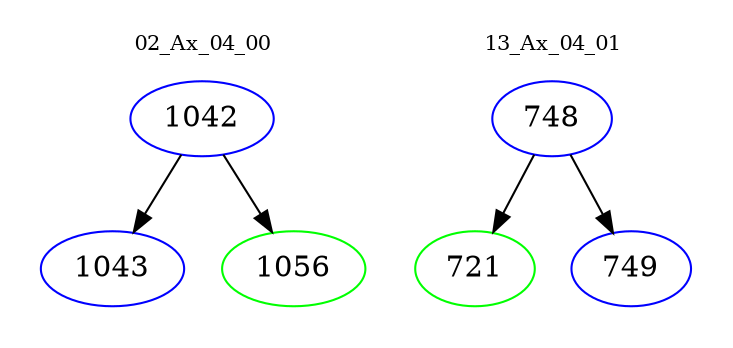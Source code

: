 digraph{
subgraph cluster_0 {
color = white
label = "02_Ax_04_00";
fontsize=10;
T0_1042 [label="1042", color="blue"]
T0_1042 -> T0_1043 [color="black"]
T0_1043 [label="1043", color="blue"]
T0_1042 -> T0_1056 [color="black"]
T0_1056 [label="1056", color="green"]
}
subgraph cluster_1 {
color = white
label = "13_Ax_04_01";
fontsize=10;
T1_748 [label="748", color="blue"]
T1_748 -> T1_721 [color="black"]
T1_721 [label="721", color="green"]
T1_748 -> T1_749 [color="black"]
T1_749 [label="749", color="blue"]
}
}

